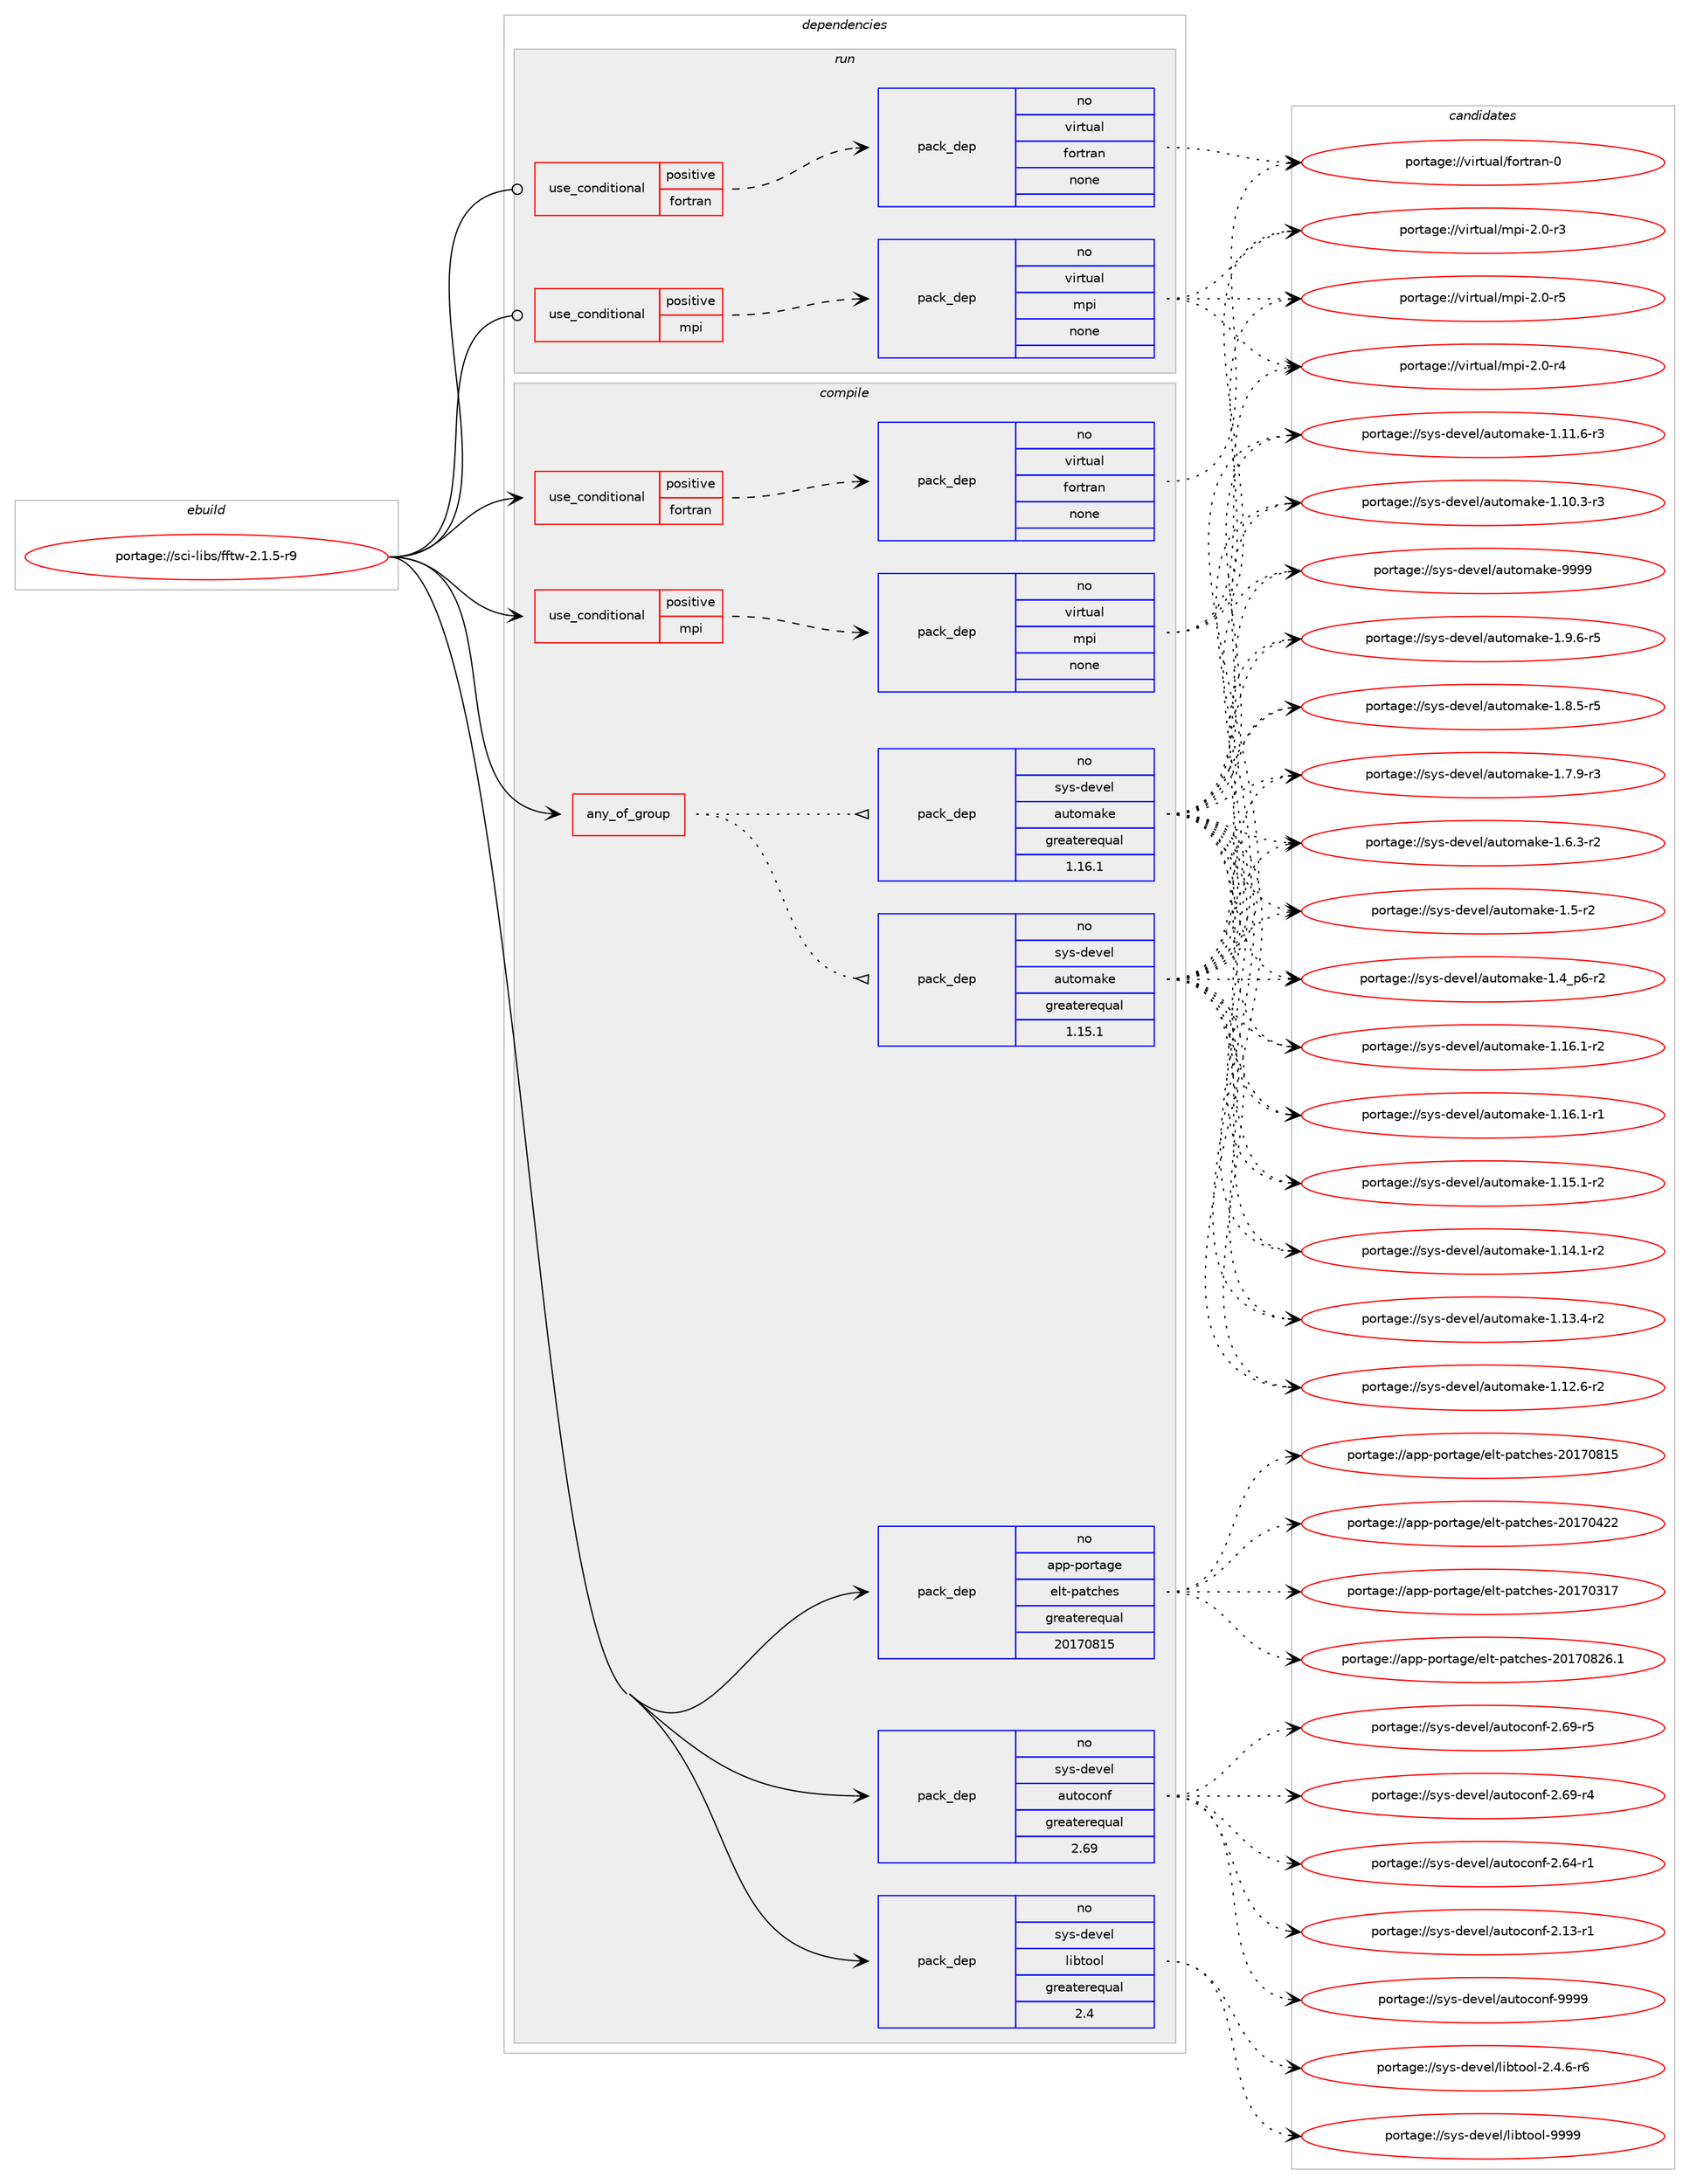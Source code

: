digraph prolog {

# *************
# Graph options
# *************

newrank=true;
concentrate=true;
compound=true;
graph [rankdir=LR,fontname=Helvetica,fontsize=10,ranksep=1.5];#, ranksep=2.5, nodesep=0.2];
edge  [arrowhead=vee];
node  [fontname=Helvetica,fontsize=10];

# **********
# The ebuild
# **********

subgraph cluster_leftcol {
color=gray;
rank=same;
label=<<i>ebuild</i>>;
id [label="portage://sci-libs/fftw-2.1.5-r9", color=red, width=4, href="../sci-libs/fftw-2.1.5-r9.svg"];
}

# ****************
# The dependencies
# ****************

subgraph cluster_midcol {
color=gray;
label=<<i>dependencies</i>>;
subgraph cluster_compile {
fillcolor="#eeeeee";
style=filled;
label=<<i>compile</i>>;
subgraph any1153 {
dependency55725 [label=<<TABLE BORDER="0" CELLBORDER="1" CELLSPACING="0" CELLPADDING="4"><TR><TD CELLPADDING="10">any_of_group</TD></TR></TABLE>>, shape=none, color=red];subgraph pack42739 {
dependency55726 [label=<<TABLE BORDER="0" CELLBORDER="1" CELLSPACING="0" CELLPADDING="4" WIDTH="220"><TR><TD ROWSPAN="6" CELLPADDING="30">pack_dep</TD></TR><TR><TD WIDTH="110">no</TD></TR><TR><TD>sys-devel</TD></TR><TR><TD>automake</TD></TR><TR><TD>greaterequal</TD></TR><TR><TD>1.16.1</TD></TR></TABLE>>, shape=none, color=blue];
}
dependency55725:e -> dependency55726:w [weight=20,style="dotted",arrowhead="oinv"];
subgraph pack42740 {
dependency55727 [label=<<TABLE BORDER="0" CELLBORDER="1" CELLSPACING="0" CELLPADDING="4" WIDTH="220"><TR><TD ROWSPAN="6" CELLPADDING="30">pack_dep</TD></TR><TR><TD WIDTH="110">no</TD></TR><TR><TD>sys-devel</TD></TR><TR><TD>automake</TD></TR><TR><TD>greaterequal</TD></TR><TR><TD>1.15.1</TD></TR></TABLE>>, shape=none, color=blue];
}
dependency55725:e -> dependency55727:w [weight=20,style="dotted",arrowhead="oinv"];
}
id:e -> dependency55725:w [weight=20,style="solid",arrowhead="vee"];
subgraph cond11785 {
dependency55728 [label=<<TABLE BORDER="0" CELLBORDER="1" CELLSPACING="0" CELLPADDING="4"><TR><TD ROWSPAN="3" CELLPADDING="10">use_conditional</TD></TR><TR><TD>positive</TD></TR><TR><TD>fortran</TD></TR></TABLE>>, shape=none, color=red];
subgraph pack42741 {
dependency55729 [label=<<TABLE BORDER="0" CELLBORDER="1" CELLSPACING="0" CELLPADDING="4" WIDTH="220"><TR><TD ROWSPAN="6" CELLPADDING="30">pack_dep</TD></TR><TR><TD WIDTH="110">no</TD></TR><TR><TD>virtual</TD></TR><TR><TD>fortran</TD></TR><TR><TD>none</TD></TR><TR><TD></TD></TR></TABLE>>, shape=none, color=blue];
}
dependency55728:e -> dependency55729:w [weight=20,style="dashed",arrowhead="vee"];
}
id:e -> dependency55728:w [weight=20,style="solid",arrowhead="vee"];
subgraph cond11786 {
dependency55730 [label=<<TABLE BORDER="0" CELLBORDER="1" CELLSPACING="0" CELLPADDING="4"><TR><TD ROWSPAN="3" CELLPADDING="10">use_conditional</TD></TR><TR><TD>positive</TD></TR><TR><TD>mpi</TD></TR></TABLE>>, shape=none, color=red];
subgraph pack42742 {
dependency55731 [label=<<TABLE BORDER="0" CELLBORDER="1" CELLSPACING="0" CELLPADDING="4" WIDTH="220"><TR><TD ROWSPAN="6" CELLPADDING="30">pack_dep</TD></TR><TR><TD WIDTH="110">no</TD></TR><TR><TD>virtual</TD></TR><TR><TD>mpi</TD></TR><TR><TD>none</TD></TR><TR><TD></TD></TR></TABLE>>, shape=none, color=blue];
}
dependency55730:e -> dependency55731:w [weight=20,style="dashed",arrowhead="vee"];
}
id:e -> dependency55730:w [weight=20,style="solid",arrowhead="vee"];
subgraph pack42743 {
dependency55732 [label=<<TABLE BORDER="0" CELLBORDER="1" CELLSPACING="0" CELLPADDING="4" WIDTH="220"><TR><TD ROWSPAN="6" CELLPADDING="30">pack_dep</TD></TR><TR><TD WIDTH="110">no</TD></TR><TR><TD>app-portage</TD></TR><TR><TD>elt-patches</TD></TR><TR><TD>greaterequal</TD></TR><TR><TD>20170815</TD></TR></TABLE>>, shape=none, color=blue];
}
id:e -> dependency55732:w [weight=20,style="solid",arrowhead="vee"];
subgraph pack42744 {
dependency55733 [label=<<TABLE BORDER="0" CELLBORDER="1" CELLSPACING="0" CELLPADDING="4" WIDTH="220"><TR><TD ROWSPAN="6" CELLPADDING="30">pack_dep</TD></TR><TR><TD WIDTH="110">no</TD></TR><TR><TD>sys-devel</TD></TR><TR><TD>autoconf</TD></TR><TR><TD>greaterequal</TD></TR><TR><TD>2.69</TD></TR></TABLE>>, shape=none, color=blue];
}
id:e -> dependency55733:w [weight=20,style="solid",arrowhead="vee"];
subgraph pack42745 {
dependency55734 [label=<<TABLE BORDER="0" CELLBORDER="1" CELLSPACING="0" CELLPADDING="4" WIDTH="220"><TR><TD ROWSPAN="6" CELLPADDING="30">pack_dep</TD></TR><TR><TD WIDTH="110">no</TD></TR><TR><TD>sys-devel</TD></TR><TR><TD>libtool</TD></TR><TR><TD>greaterequal</TD></TR><TR><TD>2.4</TD></TR></TABLE>>, shape=none, color=blue];
}
id:e -> dependency55734:w [weight=20,style="solid",arrowhead="vee"];
}
subgraph cluster_compileandrun {
fillcolor="#eeeeee";
style=filled;
label=<<i>compile and run</i>>;
}
subgraph cluster_run {
fillcolor="#eeeeee";
style=filled;
label=<<i>run</i>>;
subgraph cond11787 {
dependency55735 [label=<<TABLE BORDER="0" CELLBORDER="1" CELLSPACING="0" CELLPADDING="4"><TR><TD ROWSPAN="3" CELLPADDING="10">use_conditional</TD></TR><TR><TD>positive</TD></TR><TR><TD>fortran</TD></TR></TABLE>>, shape=none, color=red];
subgraph pack42746 {
dependency55736 [label=<<TABLE BORDER="0" CELLBORDER="1" CELLSPACING="0" CELLPADDING="4" WIDTH="220"><TR><TD ROWSPAN="6" CELLPADDING="30">pack_dep</TD></TR><TR><TD WIDTH="110">no</TD></TR><TR><TD>virtual</TD></TR><TR><TD>fortran</TD></TR><TR><TD>none</TD></TR><TR><TD></TD></TR></TABLE>>, shape=none, color=blue];
}
dependency55735:e -> dependency55736:w [weight=20,style="dashed",arrowhead="vee"];
}
id:e -> dependency55735:w [weight=20,style="solid",arrowhead="odot"];
subgraph cond11788 {
dependency55737 [label=<<TABLE BORDER="0" CELLBORDER="1" CELLSPACING="0" CELLPADDING="4"><TR><TD ROWSPAN="3" CELLPADDING="10">use_conditional</TD></TR><TR><TD>positive</TD></TR><TR><TD>mpi</TD></TR></TABLE>>, shape=none, color=red];
subgraph pack42747 {
dependency55738 [label=<<TABLE BORDER="0" CELLBORDER="1" CELLSPACING="0" CELLPADDING="4" WIDTH="220"><TR><TD ROWSPAN="6" CELLPADDING="30">pack_dep</TD></TR><TR><TD WIDTH="110">no</TD></TR><TR><TD>virtual</TD></TR><TR><TD>mpi</TD></TR><TR><TD>none</TD></TR><TR><TD></TD></TR></TABLE>>, shape=none, color=blue];
}
dependency55737:e -> dependency55738:w [weight=20,style="dashed",arrowhead="vee"];
}
id:e -> dependency55737:w [weight=20,style="solid",arrowhead="odot"];
}
}

# **************
# The candidates
# **************

subgraph cluster_choices {
rank=same;
color=gray;
label=<<i>candidates</i>>;

subgraph choice42739 {
color=black;
nodesep=1;
choice115121115451001011181011084797117116111109971071014557575757 [label="portage://sys-devel/automake-9999", color=red, width=4,href="../sys-devel/automake-9999.svg"];
choice115121115451001011181011084797117116111109971071014549465746544511453 [label="portage://sys-devel/automake-1.9.6-r5", color=red, width=4,href="../sys-devel/automake-1.9.6-r5.svg"];
choice115121115451001011181011084797117116111109971071014549465646534511453 [label="portage://sys-devel/automake-1.8.5-r5", color=red, width=4,href="../sys-devel/automake-1.8.5-r5.svg"];
choice115121115451001011181011084797117116111109971071014549465546574511451 [label="portage://sys-devel/automake-1.7.9-r3", color=red, width=4,href="../sys-devel/automake-1.7.9-r3.svg"];
choice115121115451001011181011084797117116111109971071014549465446514511450 [label="portage://sys-devel/automake-1.6.3-r2", color=red, width=4,href="../sys-devel/automake-1.6.3-r2.svg"];
choice11512111545100101118101108479711711611110997107101454946534511450 [label="portage://sys-devel/automake-1.5-r2", color=red, width=4,href="../sys-devel/automake-1.5-r2.svg"];
choice115121115451001011181011084797117116111109971071014549465295112544511450 [label="portage://sys-devel/automake-1.4_p6-r2", color=red, width=4,href="../sys-devel/automake-1.4_p6-r2.svg"];
choice11512111545100101118101108479711711611110997107101454946495446494511450 [label="portage://sys-devel/automake-1.16.1-r2", color=red, width=4,href="../sys-devel/automake-1.16.1-r2.svg"];
choice11512111545100101118101108479711711611110997107101454946495446494511449 [label="portage://sys-devel/automake-1.16.1-r1", color=red, width=4,href="../sys-devel/automake-1.16.1-r1.svg"];
choice11512111545100101118101108479711711611110997107101454946495346494511450 [label="portage://sys-devel/automake-1.15.1-r2", color=red, width=4,href="../sys-devel/automake-1.15.1-r2.svg"];
choice11512111545100101118101108479711711611110997107101454946495246494511450 [label="portage://sys-devel/automake-1.14.1-r2", color=red, width=4,href="../sys-devel/automake-1.14.1-r2.svg"];
choice11512111545100101118101108479711711611110997107101454946495146524511450 [label="portage://sys-devel/automake-1.13.4-r2", color=red, width=4,href="../sys-devel/automake-1.13.4-r2.svg"];
choice11512111545100101118101108479711711611110997107101454946495046544511450 [label="portage://sys-devel/automake-1.12.6-r2", color=red, width=4,href="../sys-devel/automake-1.12.6-r2.svg"];
choice11512111545100101118101108479711711611110997107101454946494946544511451 [label="portage://sys-devel/automake-1.11.6-r3", color=red, width=4,href="../sys-devel/automake-1.11.6-r3.svg"];
choice11512111545100101118101108479711711611110997107101454946494846514511451 [label="portage://sys-devel/automake-1.10.3-r3", color=red, width=4,href="../sys-devel/automake-1.10.3-r3.svg"];
dependency55726:e -> choice115121115451001011181011084797117116111109971071014557575757:w [style=dotted,weight="100"];
dependency55726:e -> choice115121115451001011181011084797117116111109971071014549465746544511453:w [style=dotted,weight="100"];
dependency55726:e -> choice115121115451001011181011084797117116111109971071014549465646534511453:w [style=dotted,weight="100"];
dependency55726:e -> choice115121115451001011181011084797117116111109971071014549465546574511451:w [style=dotted,weight="100"];
dependency55726:e -> choice115121115451001011181011084797117116111109971071014549465446514511450:w [style=dotted,weight="100"];
dependency55726:e -> choice11512111545100101118101108479711711611110997107101454946534511450:w [style=dotted,weight="100"];
dependency55726:e -> choice115121115451001011181011084797117116111109971071014549465295112544511450:w [style=dotted,weight="100"];
dependency55726:e -> choice11512111545100101118101108479711711611110997107101454946495446494511450:w [style=dotted,weight="100"];
dependency55726:e -> choice11512111545100101118101108479711711611110997107101454946495446494511449:w [style=dotted,weight="100"];
dependency55726:e -> choice11512111545100101118101108479711711611110997107101454946495346494511450:w [style=dotted,weight="100"];
dependency55726:e -> choice11512111545100101118101108479711711611110997107101454946495246494511450:w [style=dotted,weight="100"];
dependency55726:e -> choice11512111545100101118101108479711711611110997107101454946495146524511450:w [style=dotted,weight="100"];
dependency55726:e -> choice11512111545100101118101108479711711611110997107101454946495046544511450:w [style=dotted,weight="100"];
dependency55726:e -> choice11512111545100101118101108479711711611110997107101454946494946544511451:w [style=dotted,weight="100"];
dependency55726:e -> choice11512111545100101118101108479711711611110997107101454946494846514511451:w [style=dotted,weight="100"];
}
subgraph choice42740 {
color=black;
nodesep=1;
choice115121115451001011181011084797117116111109971071014557575757 [label="portage://sys-devel/automake-9999", color=red, width=4,href="../sys-devel/automake-9999.svg"];
choice115121115451001011181011084797117116111109971071014549465746544511453 [label="portage://sys-devel/automake-1.9.6-r5", color=red, width=4,href="../sys-devel/automake-1.9.6-r5.svg"];
choice115121115451001011181011084797117116111109971071014549465646534511453 [label="portage://sys-devel/automake-1.8.5-r5", color=red, width=4,href="../sys-devel/automake-1.8.5-r5.svg"];
choice115121115451001011181011084797117116111109971071014549465546574511451 [label="portage://sys-devel/automake-1.7.9-r3", color=red, width=4,href="../sys-devel/automake-1.7.9-r3.svg"];
choice115121115451001011181011084797117116111109971071014549465446514511450 [label="portage://sys-devel/automake-1.6.3-r2", color=red, width=4,href="../sys-devel/automake-1.6.3-r2.svg"];
choice11512111545100101118101108479711711611110997107101454946534511450 [label="portage://sys-devel/automake-1.5-r2", color=red, width=4,href="../sys-devel/automake-1.5-r2.svg"];
choice115121115451001011181011084797117116111109971071014549465295112544511450 [label="portage://sys-devel/automake-1.4_p6-r2", color=red, width=4,href="../sys-devel/automake-1.4_p6-r2.svg"];
choice11512111545100101118101108479711711611110997107101454946495446494511450 [label="portage://sys-devel/automake-1.16.1-r2", color=red, width=4,href="../sys-devel/automake-1.16.1-r2.svg"];
choice11512111545100101118101108479711711611110997107101454946495446494511449 [label="portage://sys-devel/automake-1.16.1-r1", color=red, width=4,href="../sys-devel/automake-1.16.1-r1.svg"];
choice11512111545100101118101108479711711611110997107101454946495346494511450 [label="portage://sys-devel/automake-1.15.1-r2", color=red, width=4,href="../sys-devel/automake-1.15.1-r2.svg"];
choice11512111545100101118101108479711711611110997107101454946495246494511450 [label="portage://sys-devel/automake-1.14.1-r2", color=red, width=4,href="../sys-devel/automake-1.14.1-r2.svg"];
choice11512111545100101118101108479711711611110997107101454946495146524511450 [label="portage://sys-devel/automake-1.13.4-r2", color=red, width=4,href="../sys-devel/automake-1.13.4-r2.svg"];
choice11512111545100101118101108479711711611110997107101454946495046544511450 [label="portage://sys-devel/automake-1.12.6-r2", color=red, width=4,href="../sys-devel/automake-1.12.6-r2.svg"];
choice11512111545100101118101108479711711611110997107101454946494946544511451 [label="portage://sys-devel/automake-1.11.6-r3", color=red, width=4,href="../sys-devel/automake-1.11.6-r3.svg"];
choice11512111545100101118101108479711711611110997107101454946494846514511451 [label="portage://sys-devel/automake-1.10.3-r3", color=red, width=4,href="../sys-devel/automake-1.10.3-r3.svg"];
dependency55727:e -> choice115121115451001011181011084797117116111109971071014557575757:w [style=dotted,weight="100"];
dependency55727:e -> choice115121115451001011181011084797117116111109971071014549465746544511453:w [style=dotted,weight="100"];
dependency55727:e -> choice115121115451001011181011084797117116111109971071014549465646534511453:w [style=dotted,weight="100"];
dependency55727:e -> choice115121115451001011181011084797117116111109971071014549465546574511451:w [style=dotted,weight="100"];
dependency55727:e -> choice115121115451001011181011084797117116111109971071014549465446514511450:w [style=dotted,weight="100"];
dependency55727:e -> choice11512111545100101118101108479711711611110997107101454946534511450:w [style=dotted,weight="100"];
dependency55727:e -> choice115121115451001011181011084797117116111109971071014549465295112544511450:w [style=dotted,weight="100"];
dependency55727:e -> choice11512111545100101118101108479711711611110997107101454946495446494511450:w [style=dotted,weight="100"];
dependency55727:e -> choice11512111545100101118101108479711711611110997107101454946495446494511449:w [style=dotted,weight="100"];
dependency55727:e -> choice11512111545100101118101108479711711611110997107101454946495346494511450:w [style=dotted,weight="100"];
dependency55727:e -> choice11512111545100101118101108479711711611110997107101454946495246494511450:w [style=dotted,weight="100"];
dependency55727:e -> choice11512111545100101118101108479711711611110997107101454946495146524511450:w [style=dotted,weight="100"];
dependency55727:e -> choice11512111545100101118101108479711711611110997107101454946495046544511450:w [style=dotted,weight="100"];
dependency55727:e -> choice11512111545100101118101108479711711611110997107101454946494946544511451:w [style=dotted,weight="100"];
dependency55727:e -> choice11512111545100101118101108479711711611110997107101454946494846514511451:w [style=dotted,weight="100"];
}
subgraph choice42741 {
color=black;
nodesep=1;
choice1181051141161179710847102111114116114971104548 [label="portage://virtual/fortran-0", color=red, width=4,href="../virtual/fortran-0.svg"];
dependency55729:e -> choice1181051141161179710847102111114116114971104548:w [style=dotted,weight="100"];
}
subgraph choice42742 {
color=black;
nodesep=1;
choice1181051141161179710847109112105455046484511453 [label="portage://virtual/mpi-2.0-r5", color=red, width=4,href="../virtual/mpi-2.0-r5.svg"];
choice1181051141161179710847109112105455046484511452 [label="portage://virtual/mpi-2.0-r4", color=red, width=4,href="../virtual/mpi-2.0-r4.svg"];
choice1181051141161179710847109112105455046484511451 [label="portage://virtual/mpi-2.0-r3", color=red, width=4,href="../virtual/mpi-2.0-r3.svg"];
dependency55731:e -> choice1181051141161179710847109112105455046484511453:w [style=dotted,weight="100"];
dependency55731:e -> choice1181051141161179710847109112105455046484511452:w [style=dotted,weight="100"];
dependency55731:e -> choice1181051141161179710847109112105455046484511451:w [style=dotted,weight="100"];
}
subgraph choice42743 {
color=black;
nodesep=1;
choice971121124511211111411697103101471011081164511297116991041011154550484955485650544649 [label="portage://app-portage/elt-patches-20170826.1", color=red, width=4,href="../app-portage/elt-patches-20170826.1.svg"];
choice97112112451121111141169710310147101108116451129711699104101115455048495548564953 [label="portage://app-portage/elt-patches-20170815", color=red, width=4,href="../app-portage/elt-patches-20170815.svg"];
choice97112112451121111141169710310147101108116451129711699104101115455048495548525050 [label="portage://app-portage/elt-patches-20170422", color=red, width=4,href="../app-portage/elt-patches-20170422.svg"];
choice97112112451121111141169710310147101108116451129711699104101115455048495548514955 [label="portage://app-portage/elt-patches-20170317", color=red, width=4,href="../app-portage/elt-patches-20170317.svg"];
dependency55732:e -> choice971121124511211111411697103101471011081164511297116991041011154550484955485650544649:w [style=dotted,weight="100"];
dependency55732:e -> choice97112112451121111141169710310147101108116451129711699104101115455048495548564953:w [style=dotted,weight="100"];
dependency55732:e -> choice97112112451121111141169710310147101108116451129711699104101115455048495548525050:w [style=dotted,weight="100"];
dependency55732:e -> choice97112112451121111141169710310147101108116451129711699104101115455048495548514955:w [style=dotted,weight="100"];
}
subgraph choice42744 {
color=black;
nodesep=1;
choice115121115451001011181011084797117116111991111101024557575757 [label="portage://sys-devel/autoconf-9999", color=red, width=4,href="../sys-devel/autoconf-9999.svg"];
choice1151211154510010111810110847971171161119911111010245504654574511453 [label="portage://sys-devel/autoconf-2.69-r5", color=red, width=4,href="../sys-devel/autoconf-2.69-r5.svg"];
choice1151211154510010111810110847971171161119911111010245504654574511452 [label="portage://sys-devel/autoconf-2.69-r4", color=red, width=4,href="../sys-devel/autoconf-2.69-r4.svg"];
choice1151211154510010111810110847971171161119911111010245504654524511449 [label="portage://sys-devel/autoconf-2.64-r1", color=red, width=4,href="../sys-devel/autoconf-2.64-r1.svg"];
choice1151211154510010111810110847971171161119911111010245504649514511449 [label="portage://sys-devel/autoconf-2.13-r1", color=red, width=4,href="../sys-devel/autoconf-2.13-r1.svg"];
dependency55733:e -> choice115121115451001011181011084797117116111991111101024557575757:w [style=dotted,weight="100"];
dependency55733:e -> choice1151211154510010111810110847971171161119911111010245504654574511453:w [style=dotted,weight="100"];
dependency55733:e -> choice1151211154510010111810110847971171161119911111010245504654574511452:w [style=dotted,weight="100"];
dependency55733:e -> choice1151211154510010111810110847971171161119911111010245504654524511449:w [style=dotted,weight="100"];
dependency55733:e -> choice1151211154510010111810110847971171161119911111010245504649514511449:w [style=dotted,weight="100"];
}
subgraph choice42745 {
color=black;
nodesep=1;
choice1151211154510010111810110847108105981161111111084557575757 [label="portage://sys-devel/libtool-9999", color=red, width=4,href="../sys-devel/libtool-9999.svg"];
choice1151211154510010111810110847108105981161111111084550465246544511454 [label="portage://sys-devel/libtool-2.4.6-r6", color=red, width=4,href="../sys-devel/libtool-2.4.6-r6.svg"];
dependency55734:e -> choice1151211154510010111810110847108105981161111111084557575757:w [style=dotted,weight="100"];
dependency55734:e -> choice1151211154510010111810110847108105981161111111084550465246544511454:w [style=dotted,weight="100"];
}
subgraph choice42746 {
color=black;
nodesep=1;
choice1181051141161179710847102111114116114971104548 [label="portage://virtual/fortran-0", color=red, width=4,href="../virtual/fortran-0.svg"];
dependency55736:e -> choice1181051141161179710847102111114116114971104548:w [style=dotted,weight="100"];
}
subgraph choice42747 {
color=black;
nodesep=1;
choice1181051141161179710847109112105455046484511453 [label="portage://virtual/mpi-2.0-r5", color=red, width=4,href="../virtual/mpi-2.0-r5.svg"];
choice1181051141161179710847109112105455046484511452 [label="portage://virtual/mpi-2.0-r4", color=red, width=4,href="../virtual/mpi-2.0-r4.svg"];
choice1181051141161179710847109112105455046484511451 [label="portage://virtual/mpi-2.0-r3", color=red, width=4,href="../virtual/mpi-2.0-r3.svg"];
dependency55738:e -> choice1181051141161179710847109112105455046484511453:w [style=dotted,weight="100"];
dependency55738:e -> choice1181051141161179710847109112105455046484511452:w [style=dotted,weight="100"];
dependency55738:e -> choice1181051141161179710847109112105455046484511451:w [style=dotted,weight="100"];
}
}

}
